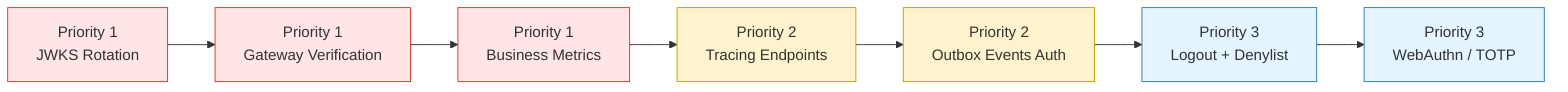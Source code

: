 flowchart LR
    P1["Priority 1\nJWKS Rotation"]
    P2["Priority 1\nGateway Verification"]
    P3["Priority 1\nBusiness Metrics"]
    P4["Priority 2\nTracing Endpoints"]
    P5["Priority 2\nOutbox Events Auth"]
    P6["Priority 3\nLogout + Denylist"]
    P7["Priority 3\nWebAuthn / TOTP"]

    P1 --> P2 --> P3 --> P4 --> P5 --> P6 --> P7

    classDef p1 fill:#ffe5e5,stroke:#d33
    classDef p2 fill:#fff3cd,stroke:#c9a200
    classDef p3 fill:#e5f5ff,stroke:#2b7bb9

    class P1,P2,P3 p1
    class P4,P5 p2
    class P6,P7 p3